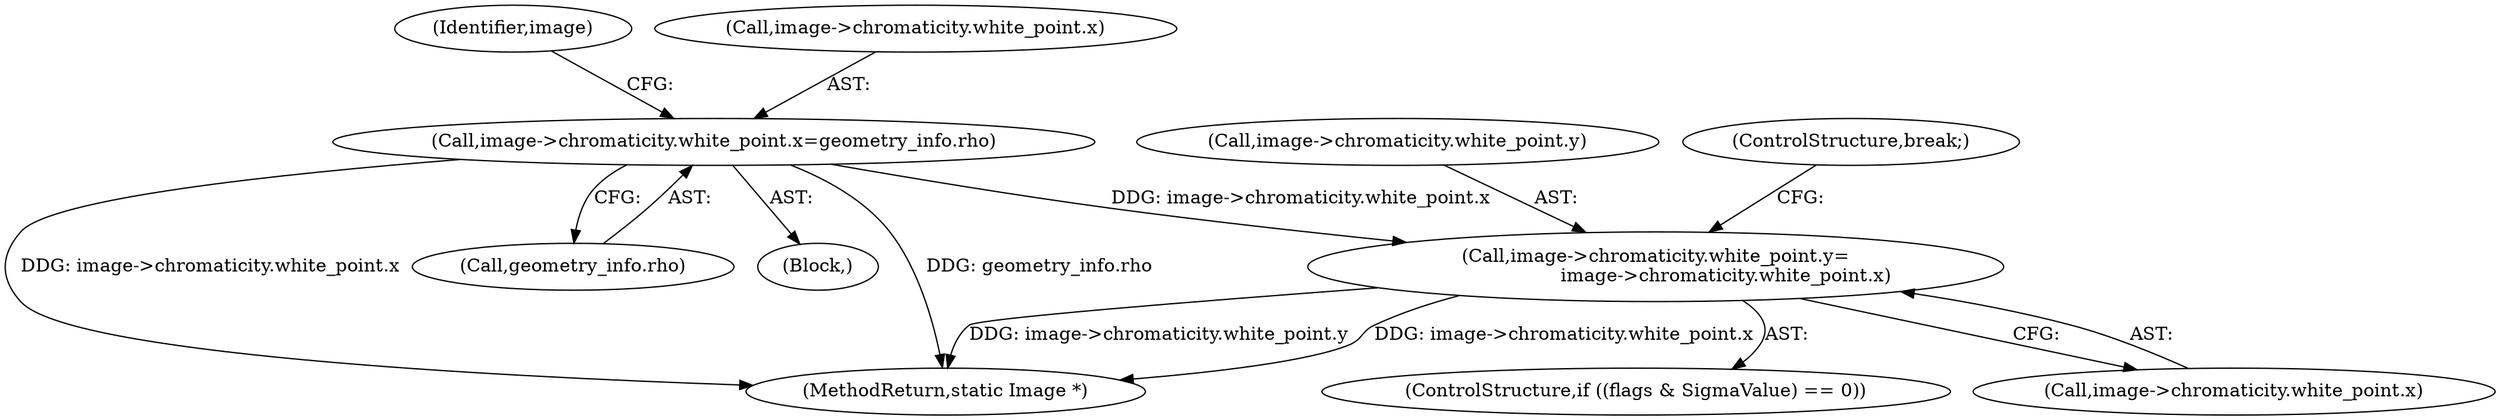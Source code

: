 digraph "0_ImageMagick_f6e9d0d9955e85bdd7540b251cd50d598dacc5e6_36@pointer" {
"1001746" [label="(Call,image->chromaticity.white_point.y=\n                        image->chromaticity.white_point.x)"];
"1001718" [label="(Call,image->chromaticity.white_point.x=geometry_info.rho)"];
"1001754" [label="(Call,image->chromaticity.white_point.x)"];
"1002459" [label="(MethodReturn,static Image *)"];
"1001733" [label="(Identifier,image)"];
"1001747" [label="(Call,image->chromaticity.white_point.y)"];
"1001726" [label="(Call,geometry_info.rho)"];
"1001740" [label="(ControlStructure,if ((flags & SigmaValue) == 0))"];
"1001718" [label="(Call,image->chromaticity.white_point.x=geometry_info.rho)"];
"1001746" [label="(Call,image->chromaticity.white_point.y=\n                        image->chromaticity.white_point.x)"];
"1001711" [label="(Block,)"];
"1001761" [label="(ControlStructure,break;)"];
"1001719" [label="(Call,image->chromaticity.white_point.x)"];
"1001746" -> "1001740"  [label="AST: "];
"1001746" -> "1001754"  [label="CFG: "];
"1001747" -> "1001746"  [label="AST: "];
"1001754" -> "1001746"  [label="AST: "];
"1001761" -> "1001746"  [label="CFG: "];
"1001746" -> "1002459"  [label="DDG: image->chromaticity.white_point.y"];
"1001746" -> "1002459"  [label="DDG: image->chromaticity.white_point.x"];
"1001718" -> "1001746"  [label="DDG: image->chromaticity.white_point.x"];
"1001718" -> "1001711"  [label="AST: "];
"1001718" -> "1001726"  [label="CFG: "];
"1001719" -> "1001718"  [label="AST: "];
"1001726" -> "1001718"  [label="AST: "];
"1001733" -> "1001718"  [label="CFG: "];
"1001718" -> "1002459"  [label="DDG: geometry_info.rho"];
"1001718" -> "1002459"  [label="DDG: image->chromaticity.white_point.x"];
}
